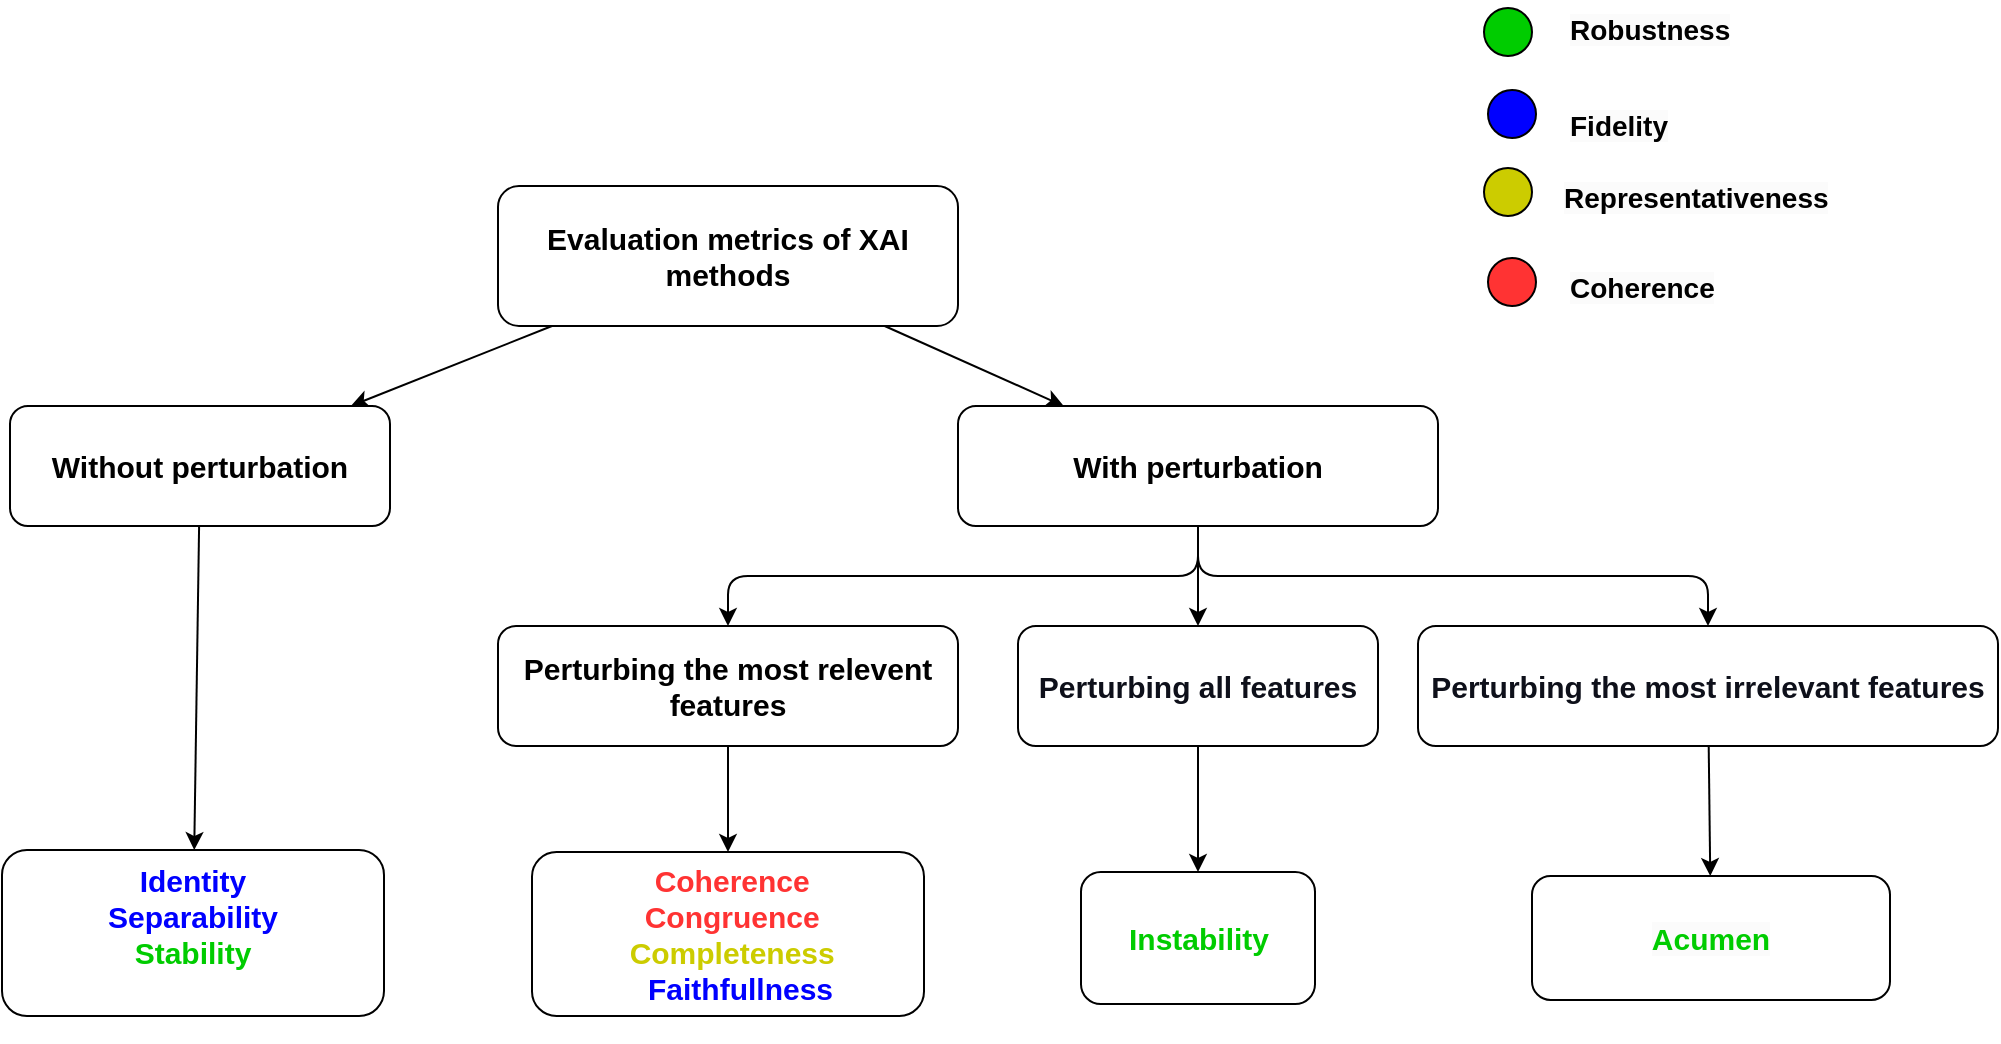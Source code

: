 <mxfile version="24.7.17">
  <diagram id="C5RBs43oDa-KdzZeNtuy" name="Page-1">
    <mxGraphModel dx="1114" dy="739" grid="0" gridSize="10" guides="1" tooltips="1" connect="1" arrows="1" fold="1" page="1" pageScale="1" pageWidth="1169" pageHeight="827" math="0" shadow="0">
      <root>
        <mxCell id="WIyWlLk6GJQsqaUBKTNV-0" />
        <mxCell id="WIyWlLk6GJQsqaUBKTNV-1" parent="WIyWlLk6GJQsqaUBKTNV-0" />
        <mxCell id="3SjeZ5jOU1wM5McMUVgE-2" value="" style="rounded=1;orthogonalLoop=1;jettySize=auto;html=1;fontSize=15;labelBackgroundColor=none;fontColor=default;" parent="WIyWlLk6GJQsqaUBKTNV-1" source="3SjeZ5jOU1wM5McMUVgE-0" target="3SjeZ5jOU1wM5McMUVgE-1" edge="1">
          <mxGeometry relative="1" as="geometry" />
        </mxCell>
        <mxCell id="3SjeZ5jOU1wM5McMUVgE-4" value="" style="rounded=1;orthogonalLoop=1;jettySize=auto;html=1;fontSize=15;labelBackgroundColor=none;fontColor=default;" parent="WIyWlLk6GJQsqaUBKTNV-1" source="3SjeZ5jOU1wM5McMUVgE-0" target="3SjeZ5jOU1wM5McMUVgE-3" edge="1">
          <mxGeometry relative="1" as="geometry" />
        </mxCell>
        <mxCell id="3SjeZ5jOU1wM5McMUVgE-0" value="Evaluation metrics of XAI methods" style="rounded=1;whiteSpace=wrap;html=1;fontStyle=1;fontSize=15;labelBackgroundColor=none;" parent="WIyWlLk6GJQsqaUBKTNV-1" vertex="1">
          <mxGeometry x="310" y="340" width="230" height="70" as="geometry" />
        </mxCell>
        <mxCell id="3SjeZ5jOU1wM5McMUVgE-8" value="" style="rounded=1;orthogonalLoop=1;jettySize=auto;html=1;fontSize=15;labelBackgroundColor=none;fontColor=default;" parent="WIyWlLk6GJQsqaUBKTNV-1" source="3SjeZ5jOU1wM5McMUVgE-1" target="3SjeZ5jOU1wM5McMUVgE-7" edge="1">
          <mxGeometry relative="1" as="geometry" />
        </mxCell>
        <mxCell id="3SjeZ5jOU1wM5McMUVgE-1" value="Without perturbation" style="whiteSpace=wrap;html=1;rounded=1;fontStyle=1;fontSize=15;labelBackgroundColor=none;" parent="WIyWlLk6GJQsqaUBKTNV-1" vertex="1">
          <mxGeometry x="66" y="450" width="190" height="60" as="geometry" />
        </mxCell>
        <mxCell id="3SjeZ5jOU1wM5McMUVgE-17" value="" style="edgeStyle=orthogonalEdgeStyle;rounded=1;orthogonalLoop=1;jettySize=auto;html=1;labelBackgroundColor=none;fontColor=default;" parent="WIyWlLk6GJQsqaUBKTNV-1" source="3SjeZ5jOU1wM5McMUVgE-3" target="3SjeZ5jOU1wM5McMUVgE-16" edge="1">
          <mxGeometry relative="1" as="geometry" />
        </mxCell>
        <mxCell id="3SjeZ5jOU1wM5McMUVgE-19" value="" style="edgeStyle=orthogonalEdgeStyle;rounded=1;orthogonalLoop=1;jettySize=auto;html=1;labelBackgroundColor=none;fontColor=default;" parent="WIyWlLk6GJQsqaUBKTNV-1" source="3SjeZ5jOU1wM5McMUVgE-3" target="3SjeZ5jOU1wM5McMUVgE-18" edge="1">
          <mxGeometry relative="1" as="geometry" />
        </mxCell>
        <mxCell id="3SjeZ5jOU1wM5McMUVgE-21" value="" style="edgeStyle=orthogonalEdgeStyle;rounded=1;orthogonalLoop=1;jettySize=auto;html=1;labelBackgroundColor=none;fontColor=default;" parent="WIyWlLk6GJQsqaUBKTNV-1" source="3SjeZ5jOU1wM5McMUVgE-3" target="3SjeZ5jOU1wM5McMUVgE-20" edge="1">
          <mxGeometry relative="1" as="geometry" />
        </mxCell>
        <mxCell id="3SjeZ5jOU1wM5McMUVgE-3" value="With perturbation" style="whiteSpace=wrap;html=1;rounded=1;fontStyle=1;fontSize=15;labelBackgroundColor=none;" parent="WIyWlLk6GJQsqaUBKTNV-1" vertex="1">
          <mxGeometry x="540" y="450" width="240" height="60" as="geometry" />
        </mxCell>
        <mxCell id="3SjeZ5jOU1wM5McMUVgE-7" value="&lt;div style=&quot;forced-color-adjust: none; font-size: 15px;&quot;&gt;&lt;b style=&quot;forced-color-adjust: none; background-color: initial;&quot;&gt;&lt;font style=&quot;forced-color-adjust: none;&quot; color=&quot;#0000ff&quot;&gt;Identity&lt;/font&gt;&lt;/b&gt;&lt;br style=&quot;forced-color-adjust: none;&quot;&gt;&lt;/div&gt;&lt;div style=&quot;forced-color-adjust: none; font-size: 15px;&quot;&gt;&lt;span style=&quot;forced-color-adjust: none; background-color: initial; font-size: 15px;&quot;&gt;&lt;b style=&quot;forced-color-adjust: none;&quot;&gt;&lt;font style=&quot;forced-color-adjust: none;&quot; color=&quot;#0000ff&quot;&gt;Separability&lt;/font&gt;&lt;/b&gt;&lt;/span&gt;&lt;/div&gt;&lt;div style=&quot;forced-color-adjust: none; font-size: 15px;&quot;&gt;&lt;b style=&quot;forced-color-adjust: none;&quot;&gt;&lt;font color=&quot;#00cc00&quot; style=&quot;forced-color-adjust: none;&quot;&gt;Stability&lt;/font&gt;&lt;br style=&quot;forced-color-adjust: none; font-size: 15px;&quot;&gt;&lt;/b&gt;&lt;div style=&quot;forced-color-adjust: none; font-size: 15px;&quot;&gt;&lt;br style=&quot;forced-color-adjust: none; color: rgb(0, 0, 0); font-family: Helvetica; font-size: 15px; font-style: normal; font-variant-ligatures: normal; font-variant-caps: normal; font-weight: 400; letter-spacing: normal; orphans: 2; text-align: center; text-indent: 0px; text-transform: none; widows: 2; word-spacing: 0px; -webkit-text-stroke-width: 0px; white-space: normal; text-decoration-thickness: initial; text-decoration-style: initial; text-decoration-color: initial; background-color: rgb(251, 251, 251);&quot;&gt;&lt;/div&gt;&lt;/div&gt;" style="whiteSpace=wrap;html=1;rounded=1;fontStyle=1;fontSize=15;labelBackgroundColor=none;" parent="WIyWlLk6GJQsqaUBKTNV-1" vertex="1">
          <mxGeometry x="62" y="672" width="191" height="83" as="geometry" />
        </mxCell>
        <mxCell id="3SjeZ5jOU1wM5McMUVgE-25" value="" style="rounded=1;orthogonalLoop=1;jettySize=auto;html=1;labelBackgroundColor=none;fontColor=default;" parent="WIyWlLk6GJQsqaUBKTNV-1" source="3SjeZ5jOU1wM5McMUVgE-16" target="3SjeZ5jOU1wM5McMUVgE-24" edge="1">
          <mxGeometry relative="1" as="geometry" />
        </mxCell>
        <mxCell id="3SjeZ5jOU1wM5McMUVgE-16" value="&lt;strong style=&quot;text-align: start; color: rgb(14, 16, 26); background: none; margin-top: 0pt; margin-bottom: 0pt;&quot;&gt;Perturbing all features&lt;/strong&gt;" style="whiteSpace=wrap;html=1;fontSize=15;rounded=1;fontStyle=1;labelBackgroundColor=none;" parent="WIyWlLk6GJQsqaUBKTNV-1" vertex="1">
          <mxGeometry x="570" y="560" width="180" height="60" as="geometry" />
        </mxCell>
        <mxCell id="3SjeZ5jOU1wM5McMUVgE-23" value="" style="rounded=1;orthogonalLoop=1;jettySize=auto;html=1;labelBackgroundColor=none;fontColor=default;" parent="WIyWlLk6GJQsqaUBKTNV-1" source="3SjeZ5jOU1wM5McMUVgE-18" target="3SjeZ5jOU1wM5McMUVgE-22" edge="1">
          <mxGeometry relative="1" as="geometry" />
        </mxCell>
        <mxCell id="3SjeZ5jOU1wM5McMUVgE-18" value="Perturbing the most relevent features" style="whiteSpace=wrap;html=1;fontSize=15;rounded=1;fontStyle=1;labelBackgroundColor=none;" parent="WIyWlLk6GJQsqaUBKTNV-1" vertex="1">
          <mxGeometry x="310" y="560" width="230" height="60" as="geometry" />
        </mxCell>
        <mxCell id="3SjeZ5jOU1wM5McMUVgE-27" value="" style="rounded=1;orthogonalLoop=1;jettySize=auto;html=1;labelBackgroundColor=none;fontColor=default;" parent="WIyWlLk6GJQsqaUBKTNV-1" source="3SjeZ5jOU1wM5McMUVgE-20" target="3SjeZ5jOU1wM5McMUVgE-26" edge="1">
          <mxGeometry relative="1" as="geometry" />
        </mxCell>
        <mxCell id="3SjeZ5jOU1wM5McMUVgE-20" value="&lt;strong style=&quot;text-align: start; color: rgb(14, 16, 26); background: none; margin-top: 0pt; margin-bottom: 0pt;&quot;&gt;Perturbing the most irrelevant features&lt;/strong&gt;" style="whiteSpace=wrap;html=1;fontSize=15;rounded=1;fontStyle=1;labelBackgroundColor=none;" parent="WIyWlLk6GJQsqaUBKTNV-1" vertex="1">
          <mxGeometry x="770" y="560" width="290" height="60" as="geometry" />
        </mxCell>
        <mxCell id="3SjeZ5jOU1wM5McMUVgE-22" value="&lt;div style=&quot;forced-color-adjust: none; font-size: 15px;&quot;&gt;&lt;span style=&quot;forced-color-adjust: none; background-color: initial; font-size: 15px;&quot;&gt;&lt;br class=&quot;Apple-interchange-newline&quot;&gt; &lt;span&gt;&amp;nbsp;&lt;/span&gt;&lt;font color=&quot;#ff3333&quot; style=&quot;forced-color-adjust: none;&quot;&gt;Coherence&lt;/font&gt;&lt;/span&gt;&lt;/div&gt;&lt;div style=&quot;forced-color-adjust: none; font-size: 15px;&quot;&gt;&lt;span style=&quot;forced-color-adjust: none; background-color: initial; font-size: 15px;&quot;&gt; &lt;span&gt;&amp;nbsp;&lt;/span&gt;&lt;font color=&quot;#ff3333&quot; style=&quot;forced-color-adjust: none;&quot;&gt;Congruence&lt;/font&gt;&lt;/span&gt;&lt;/div&gt;&lt;div style=&quot;forced-color-adjust: none; font-size: 15px;&quot;&gt;&lt;span style=&quot;forced-color-adjust: none; background-color: initial; font-size: 15px;&quot;&gt; &lt;span&gt;&amp;nbsp;&lt;/span&gt;&lt;font color=&quot;#cccc00&quot; style=&quot;forced-color-adjust: none;&quot;&gt;Completeness&lt;/font&gt;&lt;/span&gt;&lt;/div&gt;&lt;div style=&quot;forced-color-adjust: none; font-size: 15px;&quot;&gt;&lt;span style=&quot;forced-color-adjust: none; background-color: initial; font-size: 15px;&quot;&gt;&amp;nbsp; &lt;span&gt;&amp;nbsp;&lt;/span&gt;&lt;font style=&quot;forced-color-adjust: none;&quot; color=&quot;#0000ff&quot;&gt;Faithfullness&lt;/font&gt;&lt;/span&gt;&lt;/div&gt;&lt;div style=&quot;forced-color-adjust: none; font-size: 15px;&quot;&gt;&lt;div style=&quot;forced-color-adjust: none; font-size: 15px;&quot;&gt;&lt;br style=&quot;forced-color-adjust: none; color: rgb(0, 0, 0); font-family: Helvetica; font-size: 15px; font-style: normal; font-variant-ligatures: normal; font-variant-caps: normal; font-weight: 400; letter-spacing: normal; orphans: 2; text-align: center; text-indent: 0px; text-transform: none; widows: 2; word-spacing: 0px; -webkit-text-stroke-width: 0px; white-space: normal; text-decoration-thickness: initial; text-decoration-style: initial; text-decoration-color: initial; background-color: rgb(251, 251, 251);&quot;&gt;&lt;/div&gt;&lt;/div&gt;" style="whiteSpace=wrap;html=1;fontSize=15;rounded=1;fontStyle=1;labelBackgroundColor=none;" parent="WIyWlLk6GJQsqaUBKTNV-1" vertex="1">
          <mxGeometry x="327" y="673" width="196" height="82" as="geometry" />
        </mxCell>
        <mxCell id="3SjeZ5jOU1wM5McMUVgE-24" value="&lt;div style=&quot;forced-color-adjust: none; font-size: 15px;&quot;&gt;&lt;span style=&quot;forced-color-adjust: none; background-color: initial; font-size: 15px;&quot;&gt;&lt;font color=&quot;#00cc00&quot; style=&quot;forced-color-adjust: none;&quot;&gt;&lt;b style=&quot;forced-color-adjust: none;&quot;&gt;&lt;br class=&quot;Apple-interchange-newline&quot;&gt;Instability&lt;/b&gt;&lt;/font&gt;&lt;/span&gt;&lt;/div&gt;&lt;div style=&quot;forced-color-adjust: none; font-size: 15px;&quot;&gt;&lt;div style=&quot;forced-color-adjust: none; font-size: 15px;&quot;&gt;&lt;br style=&quot;forced-color-adjust: none; color: rgb(0, 0, 0); font-family: Helvetica; font-size: 15px; font-style: normal; font-variant-ligatures: normal; font-variant-caps: normal; font-weight: 400; letter-spacing: normal; orphans: 2; text-align: center; text-indent: 0px; text-transform: none; widows: 2; word-spacing: 0px; -webkit-text-stroke-width: 0px; white-space: normal; text-decoration-thickness: initial; text-decoration-style: initial; text-decoration-color: initial; background-color: rgb(251, 251, 251);&quot;&gt;&lt;/div&gt;&lt;/div&gt;" style="whiteSpace=wrap;html=1;fontSize=15;rounded=1;fontStyle=1;labelBackgroundColor=none;" parent="WIyWlLk6GJQsqaUBKTNV-1" vertex="1">
          <mxGeometry x="601.5" y="683" width="117" height="66" as="geometry" />
        </mxCell>
        <mxCell id="3SjeZ5jOU1wM5McMUVgE-26" value="&lt;span style=&quot;font-family: Helvetica; font-size: 15px; font-style: normal; font-variant-ligatures: normal; font-variant-caps: normal; letter-spacing: normal; orphans: 2; text-align: center; text-indent: 0px; text-transform: none; widows: 2; word-spacing: 0px; -webkit-text-stroke-width: 0px; white-space: normal; background-color: rgb(251, 251, 251); text-decoration-thickness: initial; text-decoration-style: initial; text-decoration-color: initial; float: none; display: inline !important;&quot;&gt;&lt;b style=&quot;&quot;&gt;&lt;font color=&quot;#00cc00&quot;&gt;Acumen&lt;/font&gt;&lt;/b&gt;&lt;/span&gt;" style="whiteSpace=wrap;html=1;fontSize=15;rounded=1;fontStyle=0;labelBackgroundColor=none;" parent="WIyWlLk6GJQsqaUBKTNV-1" vertex="1">
          <mxGeometry x="827" y="685" width="179" height="62" as="geometry" />
        </mxCell>
        <mxCell id="Q9SxMGF7BFSb0kjvzfcH-1" value="" style="ellipse;whiteSpace=wrap;html=1;aspect=fixed;fillColor=#00CC00;" vertex="1" parent="WIyWlLk6GJQsqaUBKTNV-1">
          <mxGeometry x="803" y="251" width="24" height="24" as="geometry" />
        </mxCell>
        <mxCell id="Q9SxMGF7BFSb0kjvzfcH-2" value="" style="ellipse;whiteSpace=wrap;html=1;aspect=fixed;fillColor=#FF3333;fontColor=#FF3333;labelBorderColor=#FF3333;labelBackgroundColor=#FF3333;" vertex="1" parent="WIyWlLk6GJQsqaUBKTNV-1">
          <mxGeometry x="805" y="376" width="24" height="24" as="geometry" />
        </mxCell>
        <mxCell id="Q9SxMGF7BFSb0kjvzfcH-3" value="" style="ellipse;whiteSpace=wrap;html=1;aspect=fixed;fillColor=#0000FF;" vertex="1" parent="WIyWlLk6GJQsqaUBKTNV-1">
          <mxGeometry x="805" y="292" width="24" height="24" as="geometry" />
        </mxCell>
        <mxCell id="Q9SxMGF7BFSb0kjvzfcH-4" value="" style="ellipse;whiteSpace=wrap;html=1;aspect=fixed;fillColor=#CCCC00;" vertex="1" parent="WIyWlLk6GJQsqaUBKTNV-1">
          <mxGeometry x="803" y="331" width="24" height="24" as="geometry" />
        </mxCell>
        <mxCell id="Q9SxMGF7BFSb0kjvzfcH-7" value="&lt;span style=&quot;color: rgb(0, 0, 0); font-family: Helvetica; font-size: 14px; font-style: normal; font-variant-ligatures: normal; font-variant-caps: normal; letter-spacing: normal; orphans: 2; text-align: center; text-indent: 0px; text-transform: none; widows: 2; word-spacing: 0px; -webkit-text-stroke-width: 0px; white-space: normal; background-color: rgb(251, 251, 251); text-decoration-thickness: initial; text-decoration-style: initial; text-decoration-color: initial; float: none; display: inline !important;&quot;&gt;Robustness&lt;/span&gt;" style="text;whiteSpace=wrap;html=1;fontStyle=1;fontSize=14;" vertex="1" parent="WIyWlLk6GJQsqaUBKTNV-1">
          <mxGeometry x="844" y="247" width="87" height="36" as="geometry" />
        </mxCell>
        <mxCell id="Q9SxMGF7BFSb0kjvzfcH-8" value="&lt;span style=&quot;color: rgb(0, 0, 0); font-family: Helvetica; font-size: 14px; font-style: normal; font-variant-ligatures: normal; font-variant-caps: normal; letter-spacing: normal; orphans: 2; text-align: center; text-indent: 0px; text-transform: none; widows: 2; word-spacing: 0px; -webkit-text-stroke-width: 0px; white-space: normal; background-color: rgb(251, 251, 251); text-decoration-thickness: initial; text-decoration-style: initial; text-decoration-color: initial; float: none; display: inline !important;&quot;&gt;Coherence&lt;/span&gt;" style="text;whiteSpace=wrap;html=1;fontStyle=1;fontSize=14;" vertex="1" parent="WIyWlLk6GJQsqaUBKTNV-1">
          <mxGeometry x="844" y="376" width="84" height="36" as="geometry" />
        </mxCell>
        <mxCell id="Q9SxMGF7BFSb0kjvzfcH-9" value="&lt;span style=&quot;color: rgb(0, 0, 0); font-family: Helvetica; font-size: 14px; font-style: normal; font-variant-ligatures: normal; font-variant-caps: normal; letter-spacing: normal; orphans: 2; text-align: center; text-indent: 0px; text-transform: none; widows: 2; word-spacing: 0px; -webkit-text-stroke-width: 0px; white-space: normal; background-color: rgb(251, 251, 251); text-decoration-thickness: initial; text-decoration-style: initial; text-decoration-color: initial; float: none; display: inline !important;&quot;&gt;Fidelity&lt;/span&gt;" style="text;whiteSpace=wrap;html=1;fontStyle=1;fontSize=14;" vertex="1" parent="WIyWlLk6GJQsqaUBKTNV-1">
          <mxGeometry x="844" y="295" width="62" height="36" as="geometry" />
        </mxCell>
        <mxCell id="Q9SxMGF7BFSb0kjvzfcH-10" value="&lt;span style=&quot;color: rgb(0, 0, 0); font-family: Helvetica; font-size: 14px; font-style: normal; font-variant-ligatures: normal; font-variant-caps: normal; letter-spacing: normal; orphans: 2; text-align: center; text-indent: 0px; text-transform: none; widows: 2; word-spacing: 0px; -webkit-text-stroke-width: 0px; white-space: normal; background-color: rgb(251, 251, 251); text-decoration-thickness: initial; text-decoration-style: initial; text-decoration-color: initial; float: none; display: inline !important;&quot;&gt;Representativeness&lt;/span&gt;" style="text;whiteSpace=wrap;html=1;fontStyle=1;fontSize=14;" vertex="1" parent="WIyWlLk6GJQsqaUBKTNV-1">
          <mxGeometry x="841" y="331" width="129" height="36" as="geometry" />
        </mxCell>
      </root>
    </mxGraphModel>
  </diagram>
</mxfile>
